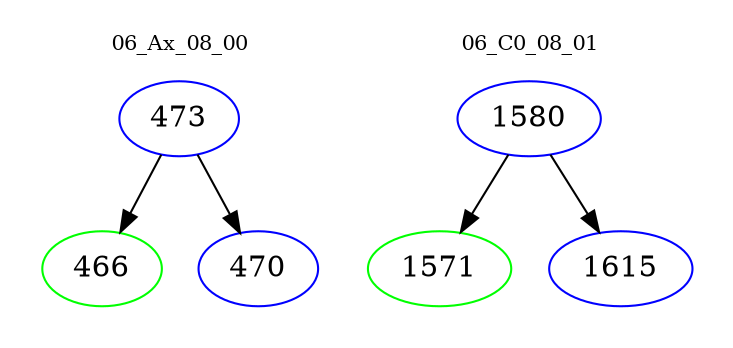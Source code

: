 digraph{
subgraph cluster_0 {
color = white
label = "06_Ax_08_00";
fontsize=10;
T0_473 [label="473", color="blue"]
T0_473 -> T0_466 [color="black"]
T0_466 [label="466", color="green"]
T0_473 -> T0_470 [color="black"]
T0_470 [label="470", color="blue"]
}
subgraph cluster_1 {
color = white
label = "06_C0_08_01";
fontsize=10;
T1_1580 [label="1580", color="blue"]
T1_1580 -> T1_1571 [color="black"]
T1_1571 [label="1571", color="green"]
T1_1580 -> T1_1615 [color="black"]
T1_1615 [label="1615", color="blue"]
}
}
